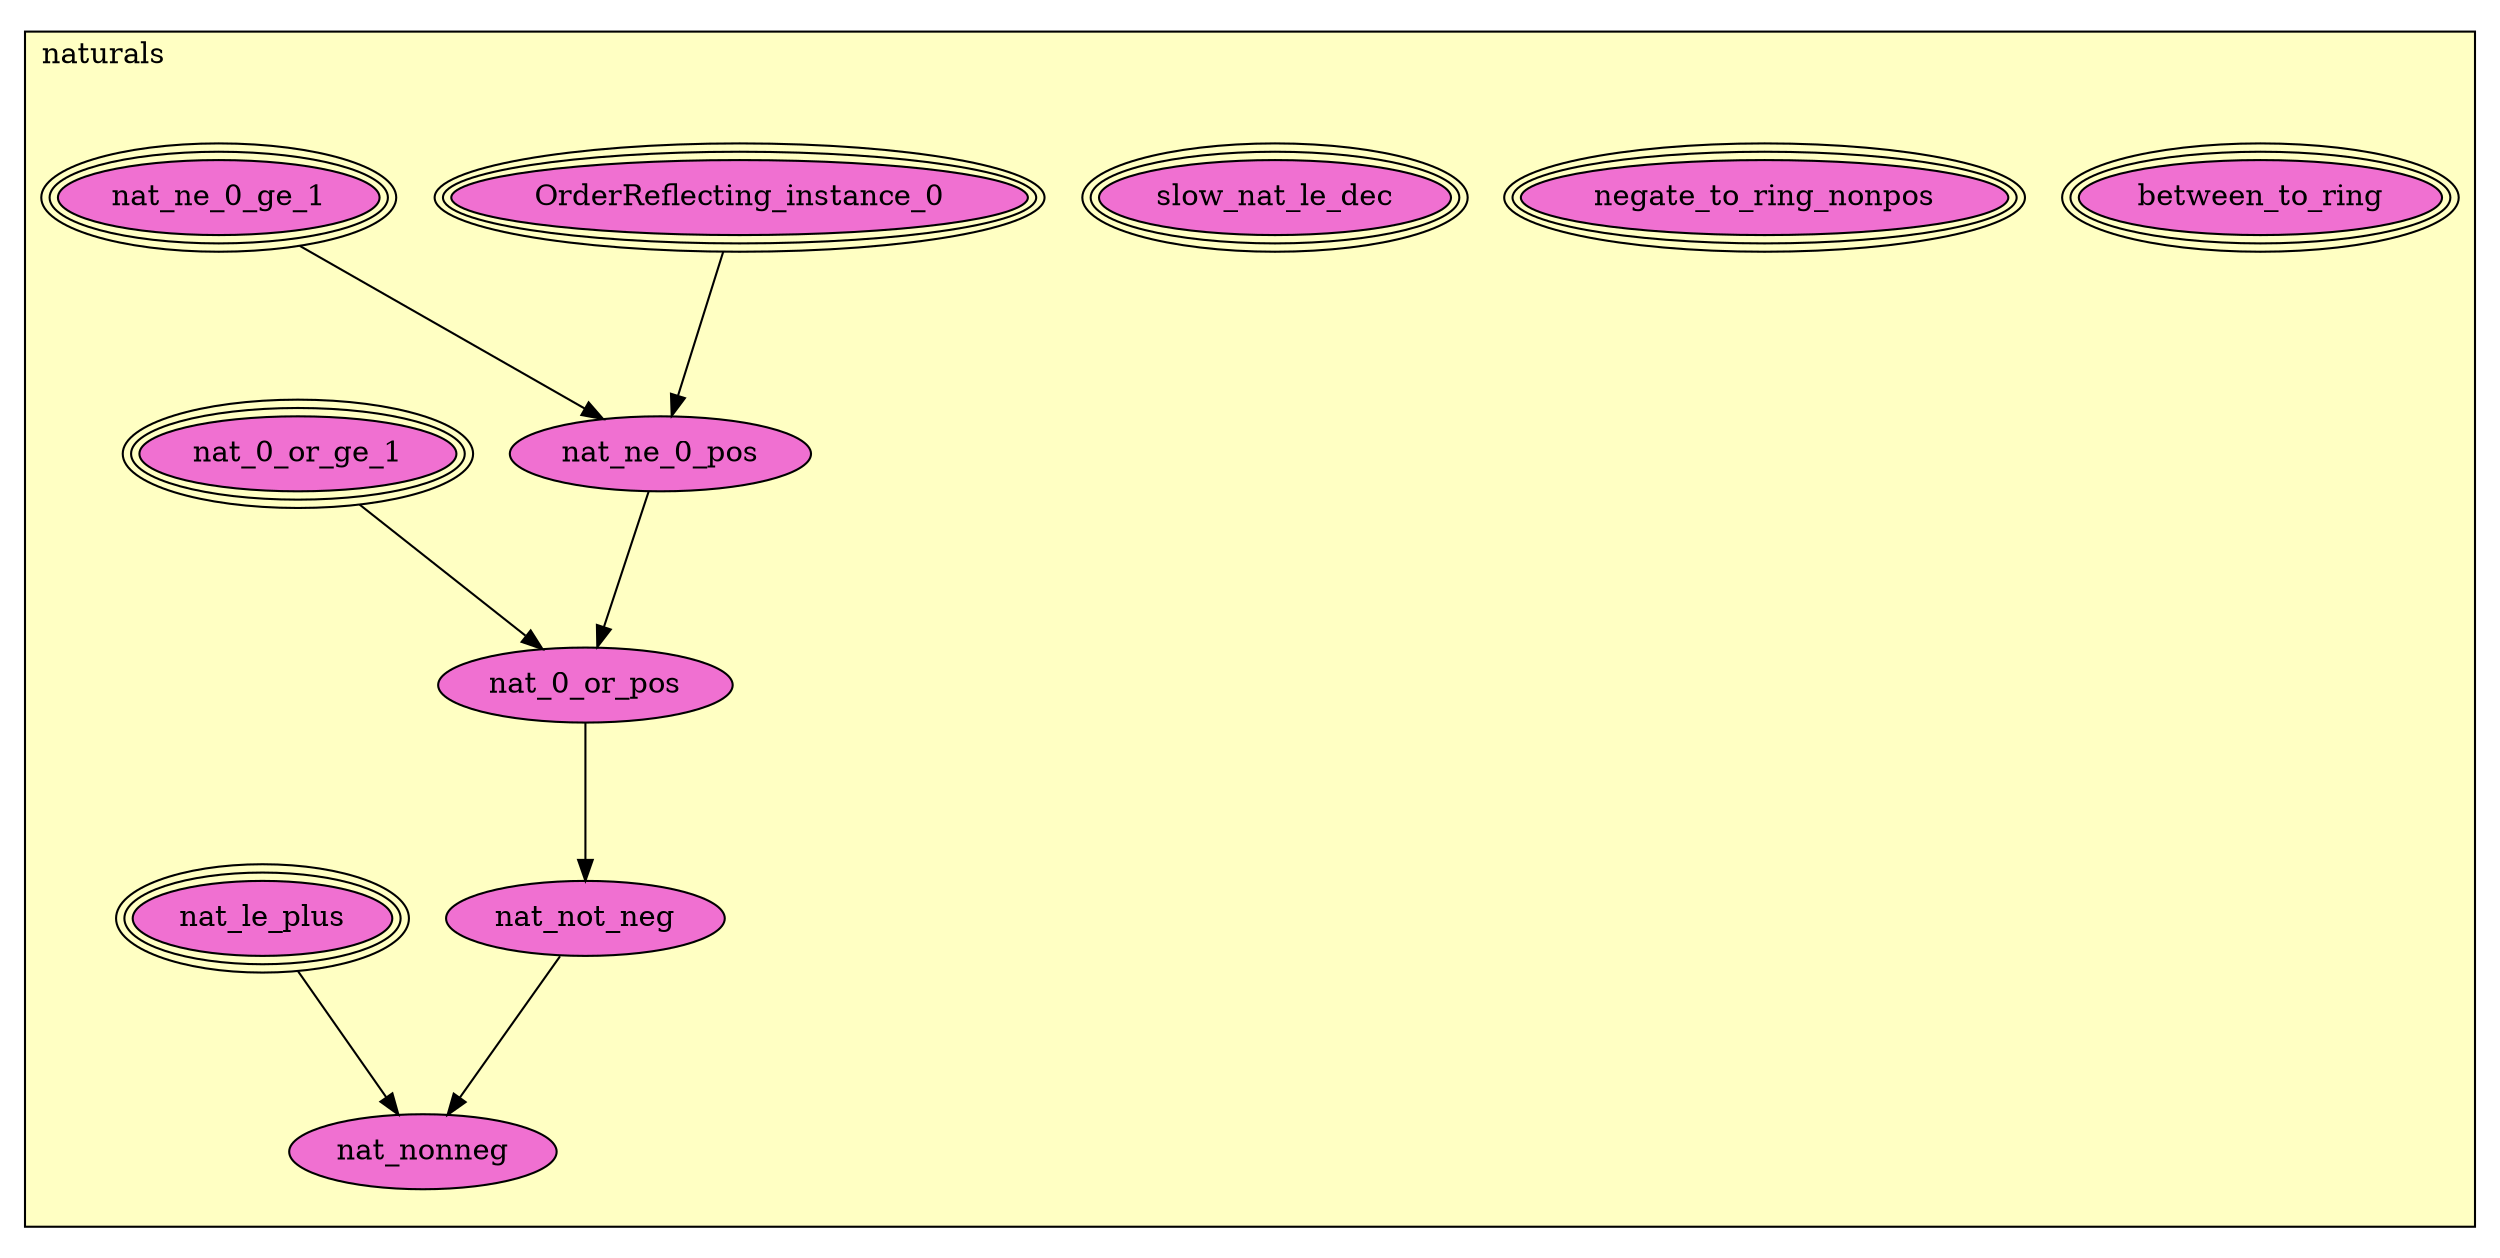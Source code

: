 digraph HoTT_Classes_orders_naturals {
  graph [ratio=0.5]
  node [style=filled]
naturals_between_to_ring [label="between_to_ring", URL=<naturals.html#between_to_ring>, peripheries=3, fillcolor="#F070D1"] ;
naturals_negate_to_ring_nonpos [label="negate_to_ring_nonpos", URL=<naturals.html#negate_to_ring_nonpos>, peripheries=3, fillcolor="#F070D1"] ;
naturals_slow_nat_le_dec [label="slow_nat_le_dec", URL=<naturals.html#slow_nat_le_dec>, peripheries=3, fillcolor="#F070D1"] ;
naturals_OrderReflecting_instance_0 [label="OrderReflecting_instance_0", URL=<naturals.html#OrderReflecting_instance_0>, peripheries=3, fillcolor="#F070D1"] ;
naturals_nat_ne_0_ge_1 [label="nat_ne_0_ge_1", URL=<naturals.html#nat_ne_0_ge_1>, peripheries=3, fillcolor="#F070D1"] ;
naturals_nat_ne_0_pos [label="nat_ne_0_pos", URL=<naturals.html#nat_ne_0_pos>, fillcolor="#F070D1"] ;
naturals_nat_0_or_ge_1 [label="nat_0_or_ge_1", URL=<naturals.html#nat_0_or_ge_1>, peripheries=3, fillcolor="#F070D1"] ;
naturals_nat_0_or_pos [label="nat_0_or_pos", URL=<naturals.html#nat_0_or_pos>, fillcolor="#F070D1"] ;
naturals_nat_not_neg [label="nat_not_neg", URL=<naturals.html#nat_not_neg>, fillcolor="#F070D1"] ;
naturals_nat_le_plus [label="nat_le_plus", URL=<naturals.html#nat_le_plus>, peripheries=3, fillcolor="#F070D1"] ;
naturals_nat_nonneg [label="nat_nonneg", URL=<naturals.html#nat_nonneg>, fillcolor="#F070D1"] ;
  naturals_OrderReflecting_instance_0 -> naturals_nat_ne_0_pos [] ;
  naturals_nat_ne_0_ge_1 -> naturals_nat_ne_0_pos [] ;
  naturals_nat_ne_0_pos -> naturals_nat_0_or_pos [] ;
  naturals_nat_0_or_ge_1 -> naturals_nat_0_or_pos [] ;
  naturals_nat_0_or_pos -> naturals_nat_not_neg [] ;
  naturals_nat_not_neg -> naturals_nat_nonneg [] ;
  naturals_nat_le_plus -> naturals_nat_nonneg [] ;
subgraph cluster_naturals { label="naturals"; fillcolor="#FFFFC3"; labeljust=l; style=filled 
naturals_nat_nonneg; naturals_nat_le_plus; naturals_nat_not_neg; naturals_nat_0_or_pos; naturals_nat_0_or_ge_1; naturals_nat_ne_0_pos; naturals_nat_ne_0_ge_1; naturals_OrderReflecting_instance_0; naturals_slow_nat_le_dec; naturals_negate_to_ring_nonpos; naturals_between_to_ring; };
} /* END */
